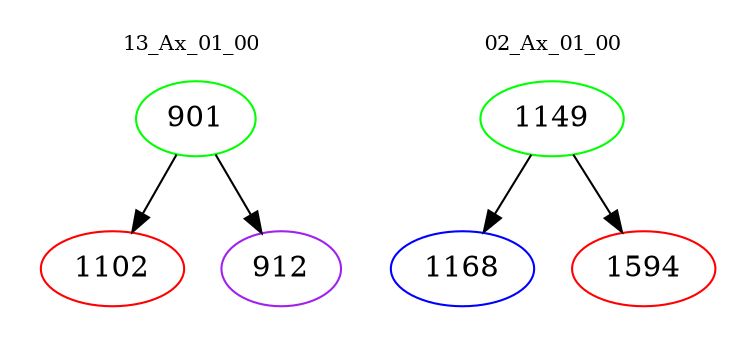 digraph{
subgraph cluster_0 {
color = white
label = "13_Ax_01_00";
fontsize=10;
T0_901 [label="901", color="green"]
T0_901 -> T0_1102 [color="black"]
T0_1102 [label="1102", color="red"]
T0_901 -> T0_912 [color="black"]
T0_912 [label="912", color="purple"]
}
subgraph cluster_1 {
color = white
label = "02_Ax_01_00";
fontsize=10;
T1_1149 [label="1149", color="green"]
T1_1149 -> T1_1168 [color="black"]
T1_1168 [label="1168", color="blue"]
T1_1149 -> T1_1594 [color="black"]
T1_1594 [label="1594", color="red"]
}
}
